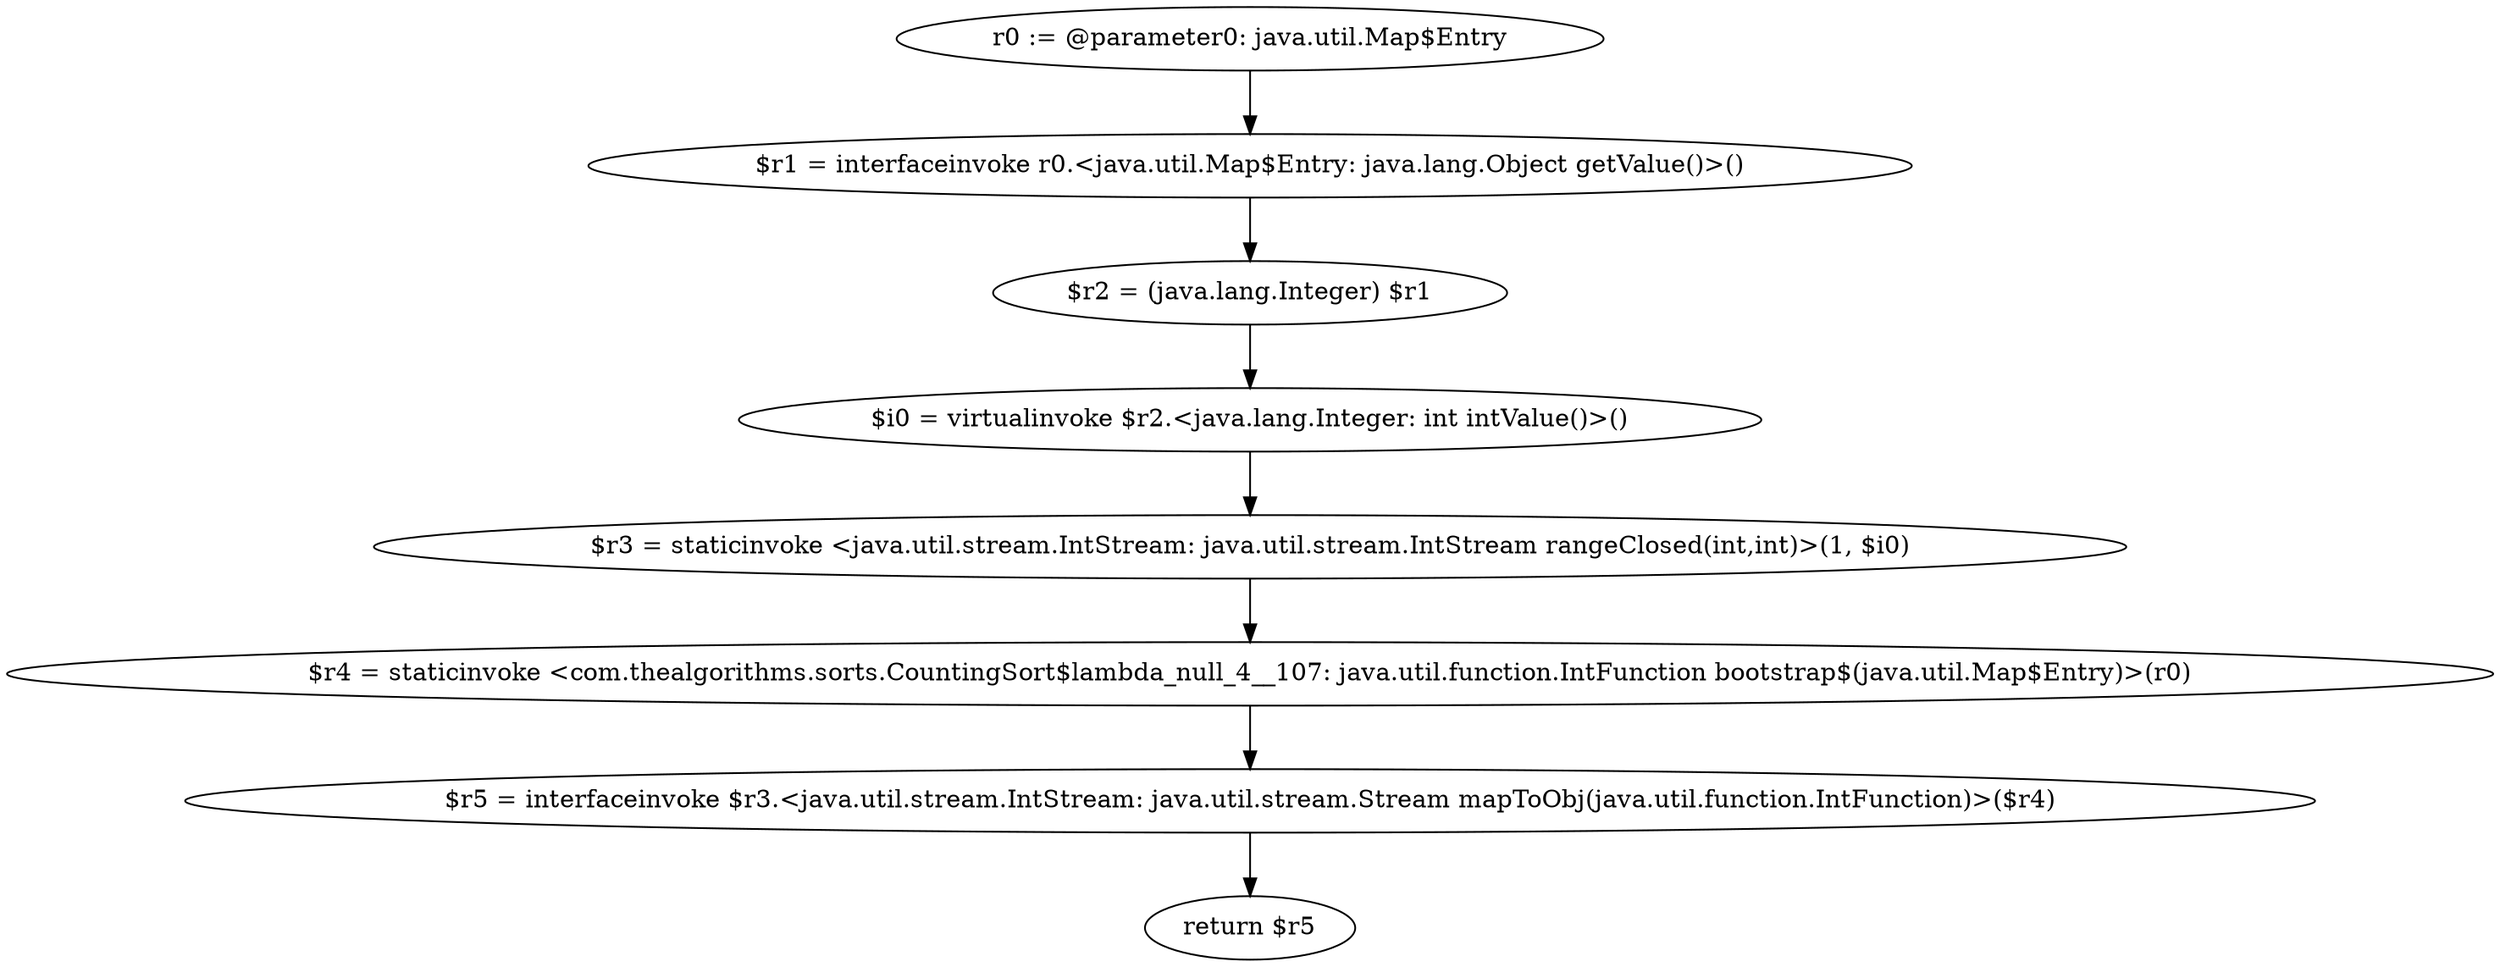 digraph "unitGraph" {
    "r0 := @parameter0: java.util.Map$Entry"
    "$r1 = interfaceinvoke r0.<java.util.Map$Entry: java.lang.Object getValue()>()"
    "$r2 = (java.lang.Integer) $r1"
    "$i0 = virtualinvoke $r2.<java.lang.Integer: int intValue()>()"
    "$r3 = staticinvoke <java.util.stream.IntStream: java.util.stream.IntStream rangeClosed(int,int)>(1, $i0)"
    "$r4 = staticinvoke <com.thealgorithms.sorts.CountingSort$lambda_null_4__107: java.util.function.IntFunction bootstrap$(java.util.Map$Entry)>(r0)"
    "$r5 = interfaceinvoke $r3.<java.util.stream.IntStream: java.util.stream.Stream mapToObj(java.util.function.IntFunction)>($r4)"
    "return $r5"
    "r0 := @parameter0: java.util.Map$Entry"->"$r1 = interfaceinvoke r0.<java.util.Map$Entry: java.lang.Object getValue()>()";
    "$r1 = interfaceinvoke r0.<java.util.Map$Entry: java.lang.Object getValue()>()"->"$r2 = (java.lang.Integer) $r1";
    "$r2 = (java.lang.Integer) $r1"->"$i0 = virtualinvoke $r2.<java.lang.Integer: int intValue()>()";
    "$i0 = virtualinvoke $r2.<java.lang.Integer: int intValue()>()"->"$r3 = staticinvoke <java.util.stream.IntStream: java.util.stream.IntStream rangeClosed(int,int)>(1, $i0)";
    "$r3 = staticinvoke <java.util.stream.IntStream: java.util.stream.IntStream rangeClosed(int,int)>(1, $i0)"->"$r4 = staticinvoke <com.thealgorithms.sorts.CountingSort$lambda_null_4__107: java.util.function.IntFunction bootstrap$(java.util.Map$Entry)>(r0)";
    "$r4 = staticinvoke <com.thealgorithms.sorts.CountingSort$lambda_null_4__107: java.util.function.IntFunction bootstrap$(java.util.Map$Entry)>(r0)"->"$r5 = interfaceinvoke $r3.<java.util.stream.IntStream: java.util.stream.Stream mapToObj(java.util.function.IntFunction)>($r4)";
    "$r5 = interfaceinvoke $r3.<java.util.stream.IntStream: java.util.stream.Stream mapToObj(java.util.function.IntFunction)>($r4)"->"return $r5";
}
